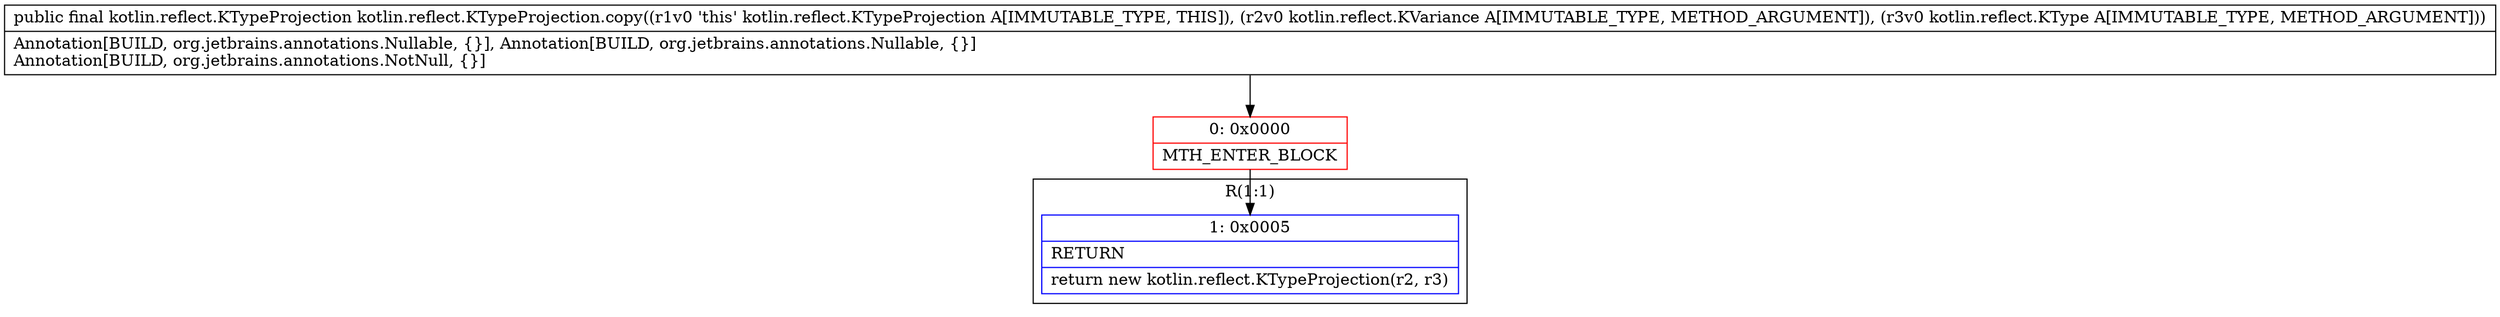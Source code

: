 digraph "CFG forkotlin.reflect.KTypeProjection.copy(Lkotlin\/reflect\/KVariance;Lkotlin\/reflect\/KType;)Lkotlin\/reflect\/KTypeProjection;" {
subgraph cluster_Region_387032025 {
label = "R(1:1)";
node [shape=record,color=blue];
Node_1 [shape=record,label="{1\:\ 0x0005|RETURN\l|return new kotlin.reflect.KTypeProjection(r2, r3)\l}"];
}
Node_0 [shape=record,color=red,label="{0\:\ 0x0000|MTH_ENTER_BLOCK\l}"];
MethodNode[shape=record,label="{public final kotlin.reflect.KTypeProjection kotlin.reflect.KTypeProjection.copy((r1v0 'this' kotlin.reflect.KTypeProjection A[IMMUTABLE_TYPE, THIS]), (r2v0 kotlin.reflect.KVariance A[IMMUTABLE_TYPE, METHOD_ARGUMENT]), (r3v0 kotlin.reflect.KType A[IMMUTABLE_TYPE, METHOD_ARGUMENT]))  | Annotation[BUILD, org.jetbrains.annotations.Nullable, \{\}], Annotation[BUILD, org.jetbrains.annotations.Nullable, \{\}]\lAnnotation[BUILD, org.jetbrains.annotations.NotNull, \{\}]\l}"];
MethodNode -> Node_0;
Node_0 -> Node_1;
}

